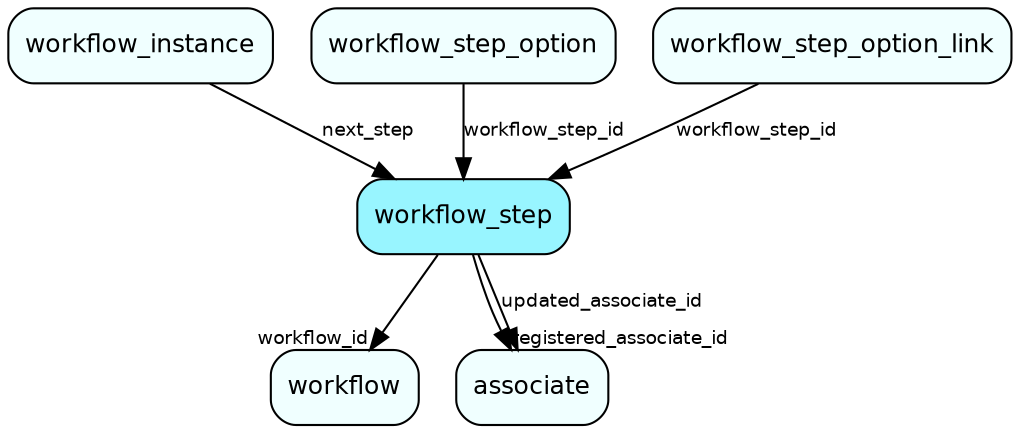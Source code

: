 digraph workflow_step  {
node [shape = box style="rounded, filled" fontname = "Helvetica" fontsize = "12" ]
edge [fontname = "Helvetica" fontsize = "9"]

workflow_step[fillcolor = "cadetblue1"]
workflow[fillcolor = "azure1"]
associate[fillcolor = "azure1"]
workflow_instance[fillcolor = "azure1"]
workflow_step_option[fillcolor = "azure1"]
workflow_step_option_link[fillcolor = "azure1"]
workflow_step -> workflow [headlabel = "workflow_id"]
workflow_step -> associate [headlabel = "registered_associate_id"]
workflow_step -> associate [label = "updated_associate_id"]
workflow_instance -> workflow_step [label = "next_step"]
workflow_step_option -> workflow_step [label = "workflow_step_id"]
workflow_step_option_link -> workflow_step [label = "workflow_step_id"]
}
